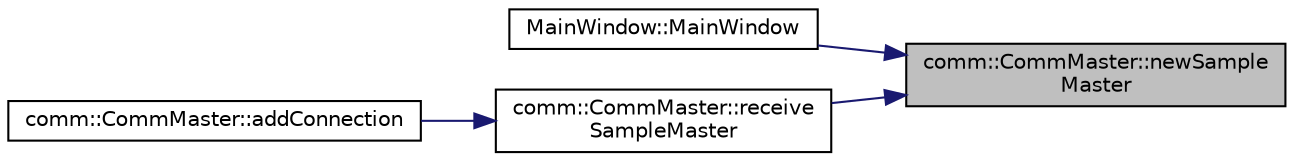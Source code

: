 digraph "comm::CommMaster::newSampleMaster"
{
 // LATEX_PDF_SIZE
  edge [fontname="Helvetica",fontsize="10",labelfontname="Helvetica",labelfontsize="10"];
  node [fontname="Helvetica",fontsize="10",shape=record];
  rankdir="RL";
  Node1 [label="comm::CommMaster::newSample\lMaster",height=0.2,width=0.4,color="black", fillcolor="grey75", style="filled", fontcolor="black",tooltip="Emit after new sample was sent by a deviceClass."];
  Node1 -> Node2 [dir="back",color="midnightblue",fontsize="10",style="solid",fontname="Helvetica"];
  Node2 [label="MainWindow::MainWindow",height=0.2,width=0.4,color="black", fillcolor="white", style="filled",URL="$class_main_window.html#a996c5a2b6f77944776856f08ec30858d",tooltip=" "];
  Node1 -> Node3 [dir="back",color="midnightblue",fontsize="10",style="solid",fontname="Helvetica"];
  Node3 [label="comm::CommMaster::receive\lSampleMaster",height=0.2,width=0.4,color="black", fillcolor="white", style="filled",URL="$classcomm_1_1_comm_master.html#ab4290bf47f19360b801c82e52cc2bfd4",tooltip="Slot to receive the emitted signal from a deviceClass."];
  Node3 -> Node4 [dir="back",color="midnightblue",fontsize="10",style="solid",fontname="Helvetica"];
  Node4 [label="comm::CommMaster::addConnection",height=0.2,width=0.4,color="black", fillcolor="white", style="filled",URL="$classcomm_1_1_comm_master.html#a20313a06785b1817ed883e29d72a8282",tooltip="Create connection."];
}
